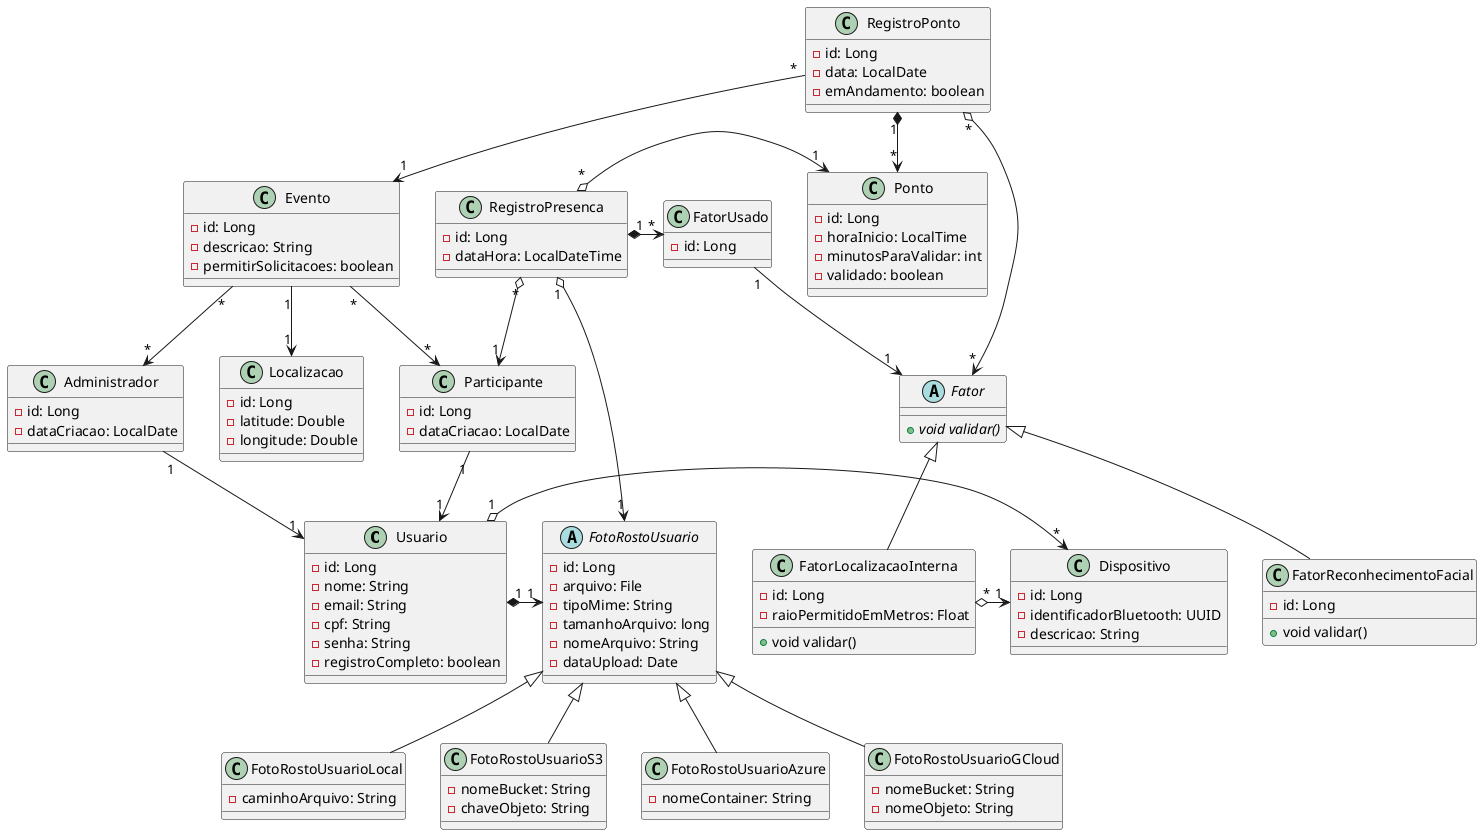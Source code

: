 @startuml
class Usuario {
    - id: Long
    - nome: String
    - email: String
    - cpf: String
    - senha: String
    - registroCompleto: boolean
}

class Administrador {
    - id: Long
    - dataCriacao: LocalDate
}

class Participante {
    - id: Long
    - dataCriacao: LocalDate
}

class Dispositivo {
    - id: Long
    - identificadorBluetooth: UUID
    - descricao: String
}

abstract class FotoRostoUsuario {
    - id: Long
    - arquivo: File
    - tipoMime: String
    - tamanhoArquivo: long
    - nomeArquivo: String
    - dataUpload: Date
}

class FatorUsado {
     - id: Long
}

class FotoRostoUsuarioLocal {
    - caminhoArquivo: String
}

class FotoRostoUsuarioS3 {
    - nomeBucket: String
    - chaveObjeto: String
}

class FotoRostoUsuarioAzure {
    - nomeContainer: String
}

class FotoRostoUsuarioGCloud {
    - nomeBucket: String
    - nomeObjeto: String
}

class Evento {
    - id: Long
    - descricao: String
    - permitirSolicitacoes: boolean
}

class Localizacao {
    - id: Long
    - latitude: Double
    - longitude: Double
}


class RegistroPonto {
    - id: Long
    - data: LocalDate
    - emAndamento: boolean
}

class Ponto {
    - id: Long
    - horaInicio: LocalTime
    - minutosParaValidar: int
    - validado: boolean
}

class RegistroPresenca {
    - id: Long
    - dataHora: LocalDateTime
}

abstract class Fator {
    + void {abstract} validar()
}

class FatorReconhecimentoFacial {
    - id: Long
    + void validar()
}

class FatorLocalizacaoInterna {
    - id: Long
    - raioPermitidoEmMetros: Float
    + void validar()
}

RegistroPonto "*" --> "1" Evento
Evento "*" --> "*" Administrador
Evento "1" --> "1" Localizacao
Evento "*" --> "*" Participante

RegistroPonto "1" *-> "*" Ponto
RegistroPonto "*" o-> "*" Fator

RegistroPresenca "*" o-> "1" Participante
RegistroPresenca "*" o-> "1" Ponto
RegistroPresenca "1" o-> "1" FotoRostoUsuario

Fator <|-- FatorReconhecimentoFacial
Fator <|-- FatorLocalizacaoInterna

FatorLocalizacaoInterna "*" o-> "1" Dispositivo

Usuario "1" o-> "*" Dispositivo
Usuario "1" *-> "1" FotoRostoUsuario

RegistroPresenca "1" *-> "*" FatorUsado
FatorUsado "1" --> "1" Fator

Administrador "1" --> "1" Usuario
Participante "1" --> "1" Usuario

FotoRostoUsuario <|-- FotoRostoUsuarioLocal
FotoRostoUsuario <|-- FotoRostoUsuarioS3
FotoRostoUsuario <|-- FotoRostoUsuarioAzure
FotoRostoUsuario <|-- FotoRostoUsuarioGCloud

@enduml
